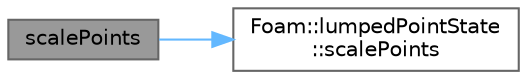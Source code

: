 digraph "scalePoints"
{
 // LATEX_PDF_SIZE
  bgcolor="transparent";
  edge [fontname=Helvetica,fontsize=10,labelfontname=Helvetica,labelfontsize=10];
  node [fontname=Helvetica,fontsize=10,shape=box,height=0.2,width=0.4];
  rankdir="LR";
  Node1 [id="Node000001",label="scalePoints",height=0.2,width=0.4,color="gray40", fillcolor="grey60", style="filled", fontcolor="black",tooltip=" "];
  Node1 -> Node2 [id="edge1_Node000001_Node000002",color="steelblue1",style="solid",tooltip=" "];
  Node2 [id="Node000002",label="Foam::lumpedPointState\l::scalePoints",height=0.2,width=0.4,color="grey40", fillcolor="white", style="filled",URL="$classFoam_1_1lumpedPointState.html#add08e8dd0d34f3f54bcb53440549fd88",tooltip=" "];
}
